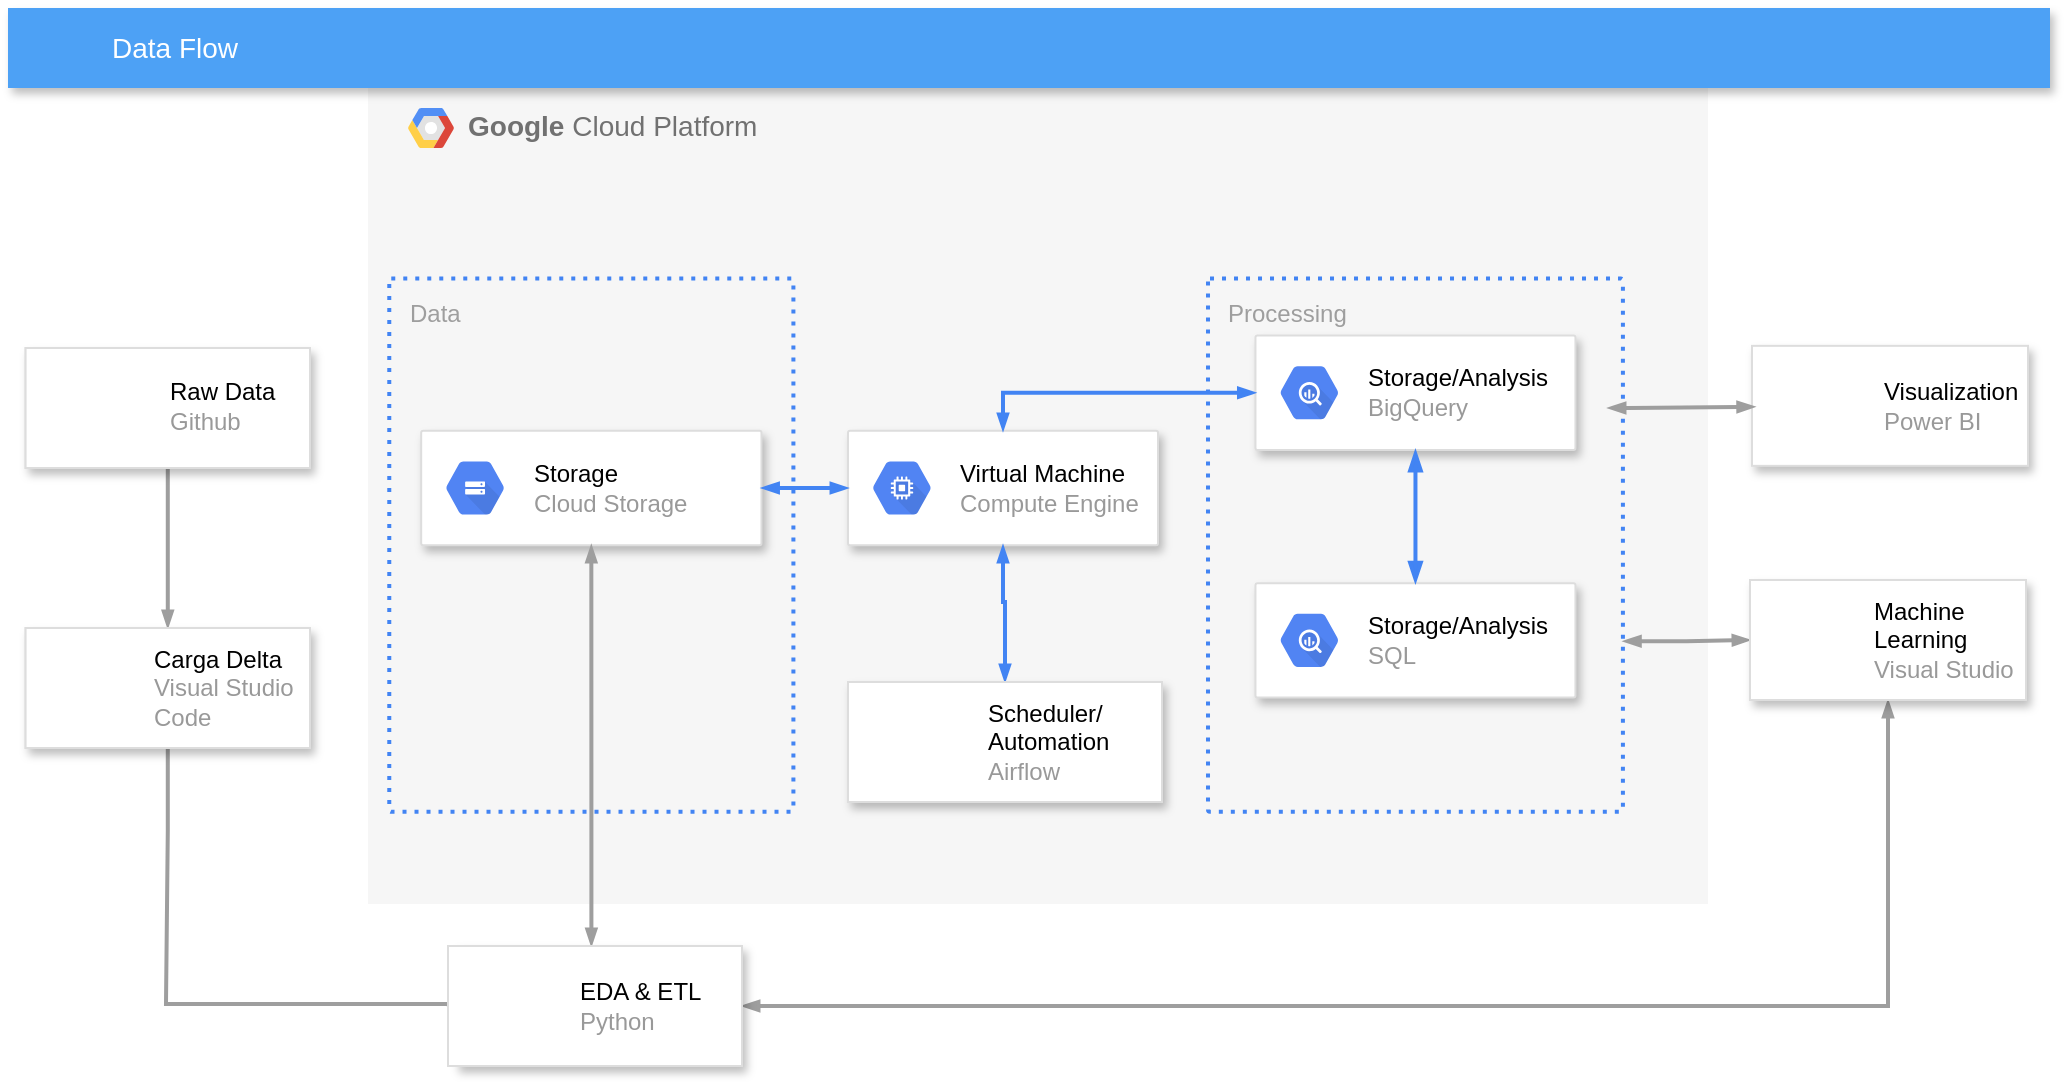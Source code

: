 <mxfile version="20.8.5" type="device"><diagram id="f106602c-feb2-e66a-4537-3a34d633f6aa" name="Page-1"><mxGraphModel dx="1195" dy="658" grid="0" gridSize="10" guides="1" tooltips="1" connect="1" arrows="1" fold="1" page="1" pageScale="1" pageWidth="1169" pageHeight="827" background="none" math="0" shadow="0"><root><mxCell id="0"/><mxCell id="1" parent="0"/><mxCell id="14" value="&lt;b&gt;Google &lt;/b&gt;Cloud Platform" style="fillColor=#F6F6F6;strokeColor=none;shadow=0;gradientColor=none;fontSize=14;align=left;spacing=10;fontColor=#717171;9E9E9E;verticalAlign=top;spacingTop=-4;fontStyle=0;spacingLeft=40;html=1;" parent="1" vertex="1"><mxGeometry x="230" y="100" width="670" height="408" as="geometry"/></mxCell><mxCell id="15" value="" style="shape=mxgraph.gcp2.google_cloud_platform;fillColor=#F6F6F6;strokeColor=none;shadow=0;gradientColor=none;" parent="14" vertex="1"><mxGeometry width="23" height="20" relative="1" as="geometry"><mxPoint x="20" y="10" as="offset"/></mxGeometry></mxCell><mxCell id="679" value="" style="strokeColor=#dddddd;fillColor=#ffffff;shadow=1;strokeWidth=1;rounded=1;absoluteArcSize=1;arcSize=2;fontSize=10;fontColor=#9E9E9E;align=center;html=1;" parent="14" vertex="1"><mxGeometry x="240.0" y="171.429" width="155.0" height="57.143" as="geometry"/></mxCell><mxCell id="680" value="&lt;font color=&quot;#000000&quot;&gt;Virtual Machine&lt;/font&gt;&lt;br&gt;Compute Engine" style="dashed=0;connectable=0;html=1;fillColor=#5184F3;strokeColor=none;shape=mxgraph.gcp2.hexIcon;prIcon=compute_engine;part=1;labelPosition=right;verticalLabelPosition=middle;align=left;verticalAlign=middle;spacingLeft=5;fontColor=#999999;fontSize=12;" parent="679" vertex="1"><mxGeometry y="0.5" width="44" height="39" relative="1" as="geometry"><mxPoint x="5" y="-19.5" as="offset"/></mxGeometry></mxCell><mxCell id="686" value="Processing" style="rounded=1;absoluteArcSize=1;arcSize=2;html=1;strokeColor=#4284F3;gradientColor=none;shadow=0;dashed=1;fontSize=12;fontColor=#9E9E9E;align=left;verticalAlign=top;spacing=10;spacingTop=-4;fillColor=none;dashPattern=1 2;strokeWidth=2;" parent="14" vertex="1"><mxGeometry x="420.005" y="95.238" width="207.455" height="266.667" as="geometry"/></mxCell><mxCell id="684" value="" style="strokeColor=#dddddd;fillColor=#ffffff;shadow=1;strokeWidth=1;rounded=1;absoluteArcSize=1;arcSize=2;fontSize=10;fontColor=#9E9E9E;align=center;html=1;" parent="14" vertex="1"><mxGeometry x="443.73" y="123.81" width="160" height="57.143" as="geometry"/></mxCell><mxCell id="685" value="&lt;font color=&quot;#000000&quot;&gt;Storage/Analysis&lt;/font&gt;&lt;br&gt;BigQuery" style="dashed=0;connectable=0;html=1;fillColor=#5184F3;strokeColor=none;shape=mxgraph.gcp2.hexIcon;prIcon=bigquery;part=1;labelPosition=right;verticalLabelPosition=middle;align=left;verticalAlign=middle;spacingLeft=5;fontColor=#999999;fontSize=12;" parent="684" vertex="1"><mxGeometry y="0.5" width="44" height="39" relative="1" as="geometry"><mxPoint x="5" y="-19.5" as="offset"/></mxGeometry></mxCell><mxCell id="691" style="edgeStyle=orthogonalEdgeStyle;rounded=0;html=1;labelBackgroundColor=none;startFill=1;startSize=4;endArrow=blockThin;endFill=1;endSize=4;jettySize=auto;orthogonalLoop=1;strokeColor=#4284F3;strokeWidth=2;fontSize=12;fontColor=#000000;align=center;dashed=0;startArrow=blockThin;entryX=0.5;entryY=0;entryDx=0;entryDy=0;exitX=0;exitY=0.5;exitDx=0;exitDy=0;" parent="14" source="684" target="679" edge="1"><mxGeometry relative="1" as="geometry"><Array as="points"><mxPoint x="317.71" y="152.381"/></Array></mxGeometry></mxCell><mxCell id="kyaJM73YLGYQY8C2NZSi-706" value="" style="strokeColor=#dddddd;fillColor=#ffffff;shadow=1;strokeWidth=1;rounded=1;absoluteArcSize=1;arcSize=2;fontSize=10;fontColor=#9E9E9E;align=center;html=1;" vertex="1" parent="14"><mxGeometry x="443.73" y="247.619" width="160" height="57.143" as="geometry"/></mxCell><mxCell id="kyaJM73YLGYQY8C2NZSi-707" value="&lt;font color=&quot;#000000&quot;&gt;Storage/Analysis&lt;/font&gt;&lt;br&gt;SQL" style="dashed=0;connectable=0;html=1;fillColor=#5184F3;strokeColor=none;shape=mxgraph.gcp2.hexIcon;prIcon=bigquery;part=1;labelPosition=right;verticalLabelPosition=middle;align=left;verticalAlign=middle;spacingLeft=5;fontColor=#999999;fontSize=12;" vertex="1" parent="kyaJM73YLGYQY8C2NZSi-706"><mxGeometry y="0.5" width="44" height="39" relative="1" as="geometry"><mxPoint x="5" y="-19.5" as="offset"/></mxGeometry></mxCell><mxCell id="653" value="Data" style="rounded=1;absoluteArcSize=1;arcSize=2;html=1;strokeColor=#4284F3;gradientColor=none;shadow=0;dashed=1;fontSize=12;fontColor=#9E9E9E;align=left;verticalAlign=top;spacing=10;spacingTop=-4;fillColor=none;dashPattern=1 2;strokeWidth=2;" parent="14" vertex="1"><mxGeometry x="10.635" y="95.238" width="202.063" height="266.667" as="geometry"/></mxCell><mxCell id="673" value="" style="strokeColor=#dddddd;fillColor=#ffffff;shadow=1;strokeWidth=1;rounded=1;absoluteArcSize=1;arcSize=2;fontSize=10;fontColor=#9E9E9E;align=center;html=1;" parent="14" vertex="1"><mxGeometry x="26.587" y="171.429" width="170.159" height="57.143" as="geometry"/></mxCell><mxCell id="674" value="&lt;font color=&quot;#000000&quot;&gt;Storage&lt;/font&gt;&lt;br&gt;Cloud Storage" style="dashed=0;connectable=0;html=1;fillColor=#5184F3;strokeColor=none;shape=mxgraph.gcp2.hexIcon;prIcon=cloud_storage;part=1;labelPosition=right;verticalLabelPosition=middle;align=left;verticalAlign=middle;spacingLeft=5;fontColor=#999999;fontSize=12;" parent="673" vertex="1"><mxGeometry y="0.5" width="44" height="39" relative="1" as="geometry"><mxPoint x="5" y="-19.5" as="offset"/></mxGeometry></mxCell><mxCell id="689" style="edgeStyle=orthogonalEdgeStyle;rounded=0;html=1;labelBackgroundColor=none;startFill=1;startSize=4;endArrow=blockThin;endFill=1;endSize=4;jettySize=auto;orthogonalLoop=1;strokeColor=#4284F3;strokeWidth=2;fontSize=12;fontColor=#000000;align=center;dashed=0;startArrow=blockThin;" parent="14" source="673" target="679" edge="1"><mxGeometry relative="1" as="geometry"/></mxCell><mxCell id="kyaJM73YLGYQY8C2NZSi-719" style="edgeStyle=orthogonalEdgeStyle;rounded=0;html=1;labelBackgroundColor=none;startFill=1;startSize=4;endArrow=blockThin;endFill=1;endSize=4;jettySize=auto;orthogonalLoop=1;strokeColor=#4284F3;strokeWidth=2;fontSize=12;fontColor=#000000;align=center;dashed=0;startArrow=blockThin;exitX=0.5;exitY=1;exitDx=0;exitDy=0;entryX=0.5;entryY=0;entryDx=0;entryDy=0;" edge="1" parent="14" source="679" target="kyaJM73YLGYQY8C2NZSi-775"><mxGeometry relative="1" as="geometry"><Array as="points"><mxPoint x="318" y="257"/><mxPoint x="319" y="257"/></Array><mxPoint x="436.25" y="323.81" as="sourcePoint"/><mxPoint x="347.5" y="276.19" as="targetPoint"/></mxGeometry></mxCell><mxCell id="kyaJM73YLGYQY8C2NZSi-721" style="edgeStyle=orthogonalEdgeStyle;rounded=0;html=1;labelBackgroundColor=none;startFill=1;endArrow=blockThin;endFill=1;jettySize=auto;orthogonalLoop=1;strokeColor=#4284F3;strokeWidth=2;fontSize=12;fontColor=#000000;align=center;dashed=0;startArrow=blockThin;exitX=0.5;exitY=1;exitDx=0;exitDy=0;entryX=0.5;entryY=0;entryDx=0;entryDy=0;" edge="1" parent="14" source="684" target="kyaJM73YLGYQY8C2NZSi-706"><mxGeometry relative="1" as="geometry"><Array as="points"/><mxPoint x="327.5" y="238.095" as="sourcePoint"/><mxPoint x="327.5" y="285.714" as="targetPoint"/></mxGeometry></mxCell><mxCell id="kyaJM73YLGYQY8C2NZSi-781" value="" style="group" vertex="1" connectable="0" parent="14"><mxGeometry x="240" y="297" width="157" height="60" as="geometry"/></mxCell><mxCell id="kyaJM73YLGYQY8C2NZSi-775" value="" style="whiteSpace=wrap;html=1;shadow=1;fillColor=default;strokeColor=#DDDDDD;rounded=0;" vertex="1" parent="kyaJM73YLGYQY8C2NZSi-781"><mxGeometry width="157" height="60" as="geometry"/></mxCell><mxCell id="kyaJM73YLGYQY8C2NZSi-776" value="Scheduler/ Automation&lt;br&gt;&lt;font color=&quot;#999999&quot;&gt;Airflow&lt;/font&gt;" style="text;strokeColor=none;align=left;fillColor=none;html=1;verticalAlign=middle;whiteSpace=wrap;rounded=0;shadow=0;" vertex="1" parent="kyaJM73YLGYQY8C2NZSi-781"><mxGeometry x="68.448" y="15" width="83.032" height="30" as="geometry"/></mxCell><mxCell id="kyaJM73YLGYQY8C2NZSi-778" value="" style="shape=image;verticalLabelPosition=bottom;labelBackgroundColor=default;verticalAlign=top;aspect=fixed;imageAspect=0;image=https://upload.wikimedia.org/wikipedia/commons/thumb/d/de/AirflowLogo.png/1200px-AirflowLogo.png;" vertex="1" parent="kyaJM73YLGYQY8C2NZSi-781"><mxGeometry x="5" y="19" width="59.51" height="23" as="geometry"/></mxCell><mxCell id="kyaJM73YLGYQY8C2NZSi-791" value="" style="group" vertex="1" connectable="0" parent="14"><mxGeometry x="692" y="128.92" width="157" height="60" as="geometry"/></mxCell><mxCell id="kyaJM73YLGYQY8C2NZSi-792" value="" style="group" vertex="1" connectable="0" parent="kyaJM73YLGYQY8C2NZSi-791"><mxGeometry width="157" height="60" as="geometry"/></mxCell><mxCell id="kyaJM73YLGYQY8C2NZSi-788" value="" style="whiteSpace=wrap;html=1;shadow=1;fillColor=default;strokeColor=#DDDDDD;rounded=0;" vertex="1" parent="kyaJM73YLGYQY8C2NZSi-792"><mxGeometry width="138" height="60" as="geometry"/></mxCell><mxCell id="kyaJM73YLGYQY8C2NZSi-789" value="Visualization&lt;br&gt;&lt;font color=&quot;#999999&quot;&gt;Power BI&lt;/font&gt;" style="text;strokeColor=none;align=left;fillColor=none;html=1;verticalAlign=middle;whiteSpace=wrap;rounded=0;shadow=0;" vertex="1" parent="kyaJM73YLGYQY8C2NZSi-792"><mxGeometry x="64" y="15" width="69.55" height="30" as="geometry"/></mxCell><mxCell id="kyaJM73YLGYQY8C2NZSi-790" value="" style="shape=image;verticalLabelPosition=bottom;labelBackgroundColor=default;verticalAlign=top;aspect=fixed;imageAspect=0;image=https://powerbi.microsoft.com/pictures/shared/social/social-default-image.png;" vertex="1" parent="kyaJM73YLGYQY8C2NZSi-792"><mxGeometry x="3" y="15" width="61" height="32.03" as="geometry"/></mxCell><mxCell id="2" value="Data Flow" style="fillColor=#4DA1F5;strokeColor=none;shadow=1;gradientColor=none;fontSize=14;align=left;spacingLeft=50;fontColor=#ffffff;html=1;" parent="1" vertex="1"><mxGeometry x="50" y="60" width="1021" height="40" as="geometry"/></mxCell><mxCell id="kyaJM73YLGYQY8C2NZSi-693" style="edgeStyle=orthogonalEdgeStyle;rounded=0;html=1;labelBackgroundColor=none;startFill=1;startSize=4;endArrow=blockThin;endFill=1;endSize=4;jettySize=auto;orthogonalLoop=1;strokeColor=#9E9E9E;strokeWidth=2;fontSize=12;fontColor=#000000;align=center;dashed=0;startArrow=blockThin;entryX=0.01;entryY=0.508;entryDx=0;entryDy=0;entryPerimeter=0;" edge="1" parent="1" target="kyaJM73YLGYQY8C2NZSi-788"><mxGeometry relative="1" as="geometry"><Array as="points"><mxPoint x="860" y="260"/></Array><mxPoint x="850" y="260" as="sourcePoint"/><mxPoint x="920.0" y="260" as="targetPoint"/></mxGeometry></mxCell><mxCell id="kyaJM73YLGYQY8C2NZSi-728" style="edgeStyle=orthogonalEdgeStyle;rounded=0;html=1;labelBackgroundColor=none;startFill=1;startSize=4;endArrow=blockThin;endFill=1;endSize=4;jettySize=auto;orthogonalLoop=1;strokeColor=#9E9E9E;strokeWidth=2;fontSize=12;fontColor=#000000;align=center;dashed=0;startArrow=blockThin;exitX=1.001;exitY=0.68;exitDx=0;exitDy=0;exitPerimeter=0;" edge="1" parent="1" source="686" target="kyaJM73YLGYQY8C2NZSi-784"><mxGeometry relative="1" as="geometry"><Array as="points"/><mxPoint x="860" y="270" as="sourcePoint"/><mxPoint x="920.0" y="376.0" as="targetPoint"/></mxGeometry></mxCell><mxCell id="kyaJM73YLGYQY8C2NZSi-732" style="edgeStyle=orthogonalEdgeStyle;rounded=0;html=1;labelBackgroundColor=none;startFill=1;startSize=4;endArrow=blockThin;endFill=1;endSize=4;jettySize=auto;orthogonalLoop=1;strokeColor=#9E9E9E;strokeWidth=2;fontSize=12;fontColor=#000000;align=center;dashed=0;startArrow=blockThin;entryX=1;entryY=0.5;entryDx=0;entryDy=0;exitX=0.5;exitY=1;exitDx=0;exitDy=0;" edge="1" parent="1" source="kyaJM73YLGYQY8C2NZSi-784" target="kyaJM73YLGYQY8C2NZSi-768"><mxGeometry relative="1" as="geometry"><Array as="points"><mxPoint x="990" y="559"/></Array><mxPoint x="999.94" y="406.0" as="sourcePoint"/><mxPoint x="412.27" y="550" as="targetPoint"/></mxGeometry></mxCell><mxCell id="kyaJM73YLGYQY8C2NZSi-731" style="edgeStyle=orthogonalEdgeStyle;rounded=0;html=1;labelBackgroundColor=none;startFill=1;startSize=4;endArrow=blockThin;endFill=1;endSize=4;jettySize=auto;orthogonalLoop=1;strokeColor=#9E9E9E;strokeWidth=2;fontSize=12;fontColor=#000000;align=center;dashed=0;startArrow=blockThin;exitX=0.5;exitY=1;exitDx=0;exitDy=0;" edge="1" parent="1" source="673" target="kyaJM73YLGYQY8C2NZSi-768"><mxGeometry relative="1" as="geometry"><Array as="points"><mxPoint x="342" y="460"/><mxPoint x="342" y="460"/></Array><mxPoint x="308" y="400" as="sourcePoint"/><mxPoint x="342" y="515" as="targetPoint"/></mxGeometry></mxCell><mxCell id="kyaJM73YLGYQY8C2NZSi-740" style="edgeStyle=orthogonalEdgeStyle;rounded=0;html=1;labelBackgroundColor=none;startFill=0;startSize=4;endArrow=blockThin;endFill=1;endSize=4;jettySize=auto;orthogonalLoop=1;strokeColor=#9E9E9E;strokeWidth=2;fontSize=12;fontColor=#000000;align=center;dashed=0;startArrow=none;exitX=0.5;exitY=1;exitDx=0;exitDy=0;entryX=0.5;entryY=0;entryDx=0;entryDy=0;" edge="1" parent="1" source="kyaJM73YLGYQY8C2NZSi-746" target="kyaJM73YLGYQY8C2NZSi-755"><mxGeometry relative="1" as="geometry"><Array as="points"/><mxPoint x="130.295" y="290" as="sourcePoint"/><mxPoint x="132" y="337" as="targetPoint"/></mxGeometry></mxCell><mxCell id="kyaJM73YLGYQY8C2NZSi-741" style="edgeStyle=orthogonalEdgeStyle;rounded=0;html=1;labelBackgroundColor=none;startFill=0;startSize=4;endArrow=blockThin;endFill=1;endSize=4;jettySize=auto;orthogonalLoop=1;strokeColor=#9E9E9E;strokeWidth=2;fontSize=12;fontColor=#000000;align=center;dashed=0;startArrow=none;entryX=0;entryY=0.5;entryDx=0;entryDy=0;exitX=0.5;exitY=1;exitDx=0;exitDy=0;" edge="1" parent="1" source="kyaJM73YLGYQY8C2NZSi-755" target="kyaJM73YLGYQY8C2NZSi-768"><mxGeometry relative="1" as="geometry"><Array as="points"><mxPoint x="130" y="471"/><mxPoint x="129" y="471"/><mxPoint x="129" y="558"/><mxPoint x="273" y="558"/></Array><mxPoint x="146" y="442" as="sourcePoint"/><mxPoint x="272.331" y="558.16" as="targetPoint"/></mxGeometry></mxCell><mxCell id="kyaJM73YLGYQY8C2NZSi-749" value="" style="group;whiteSpace=wrap;html=1;fillColor=default;strokeColor=#DDDDDD;shadow=1;rounded=0;" vertex="1" connectable="0" parent="1"><mxGeometry x="58.79" y="230" width="142.21" height="60" as="geometry"/></mxCell><mxCell id="kyaJM73YLGYQY8C2NZSi-746" value="" style="whiteSpace=wrap;html=1;shadow=0;fillColor=default;strokeColor=#DDDDDD;rounded=0;" vertex="1" parent="kyaJM73YLGYQY8C2NZSi-749"><mxGeometry width="142.21" height="60" as="geometry"/></mxCell><mxCell id="kyaJM73YLGYQY8C2NZSi-742" value="" style="shape=image;verticalLabelPosition=bottom;labelBackgroundColor=default;verticalAlign=top;aspect=fixed;imageAspect=0;image=https://lthub.ubc.ca/files/2021/06/GitHub-Logo.png;" vertex="1" parent="kyaJM73YLGYQY8C2NZSi-749"><mxGeometry x="14.21" y="15" width="49.4" height="27.83" as="geometry"/></mxCell><mxCell id="kyaJM73YLGYQY8C2NZSi-747" value="&lt;font style=&quot;border-color: var(--border-color);&quot; color=&quot;#000000&quot;&gt;Raw Data&lt;/font&gt;&lt;br style=&quot;border-color: var(--border-color); color: rgb(153, 153, 153);&quot;&gt;&lt;font color=&quot;#999999&quot;&gt;Github&lt;/font&gt;" style="text;strokeColor=none;align=left;fillColor=none;html=1;verticalAlign=middle;whiteSpace=wrap;rounded=0;shadow=0;container=0;" vertex="1" parent="kyaJM73YLGYQY8C2NZSi-749"><mxGeometry x="70.0" y="13.92" width="60" height="30" as="geometry"/></mxCell><mxCell id="kyaJM73YLGYQY8C2NZSi-754" value="" style="group;whiteSpace=wrap;html=1;fillColor=default;strokeColor=#DDDDDD;shadow=1;rounded=0;" vertex="1" connectable="0" parent="1"><mxGeometry x="58.79" y="370" width="142.21" height="60" as="geometry"/></mxCell><mxCell id="kyaJM73YLGYQY8C2NZSi-762" value="" style="group" vertex="1" connectable="0" parent="kyaJM73YLGYQY8C2NZSi-754"><mxGeometry width="142.21" height="60" as="geometry"/></mxCell><mxCell id="kyaJM73YLGYQY8C2NZSi-755" value="" style="whiteSpace=wrap;html=1;shadow=0;fillColor=default;strokeColor=#DDDDDD;rounded=0;" vertex="1" parent="kyaJM73YLGYQY8C2NZSi-762"><mxGeometry width="142.21" height="60" as="geometry"/></mxCell><mxCell id="kyaJM73YLGYQY8C2NZSi-757" value="&lt;font style=&quot;border-color: var(--border-color);&quot; color=&quot;#000000&quot;&gt;Carga Delta&lt;/font&gt;&lt;br style=&quot;border-color: var(--border-color); color: rgb(153, 153, 153);&quot;&gt;&lt;font color=&quot;#999999&quot;&gt;Visual Studio&lt;/font&gt;&lt;br style=&quot;border-color: var(--border-color); color: rgb(153, 153, 153);&quot;&gt;&lt;span style=&quot;color: rgb(153, 153, 153); background-color: rgb(255, 255, 255);&quot;&gt;Code&lt;/span&gt;" style="text;strokeColor=none;align=left;fillColor=none;html=1;verticalAlign=middle;whiteSpace=wrap;rounded=0;shadow=0;" vertex="1" parent="kyaJM73YLGYQY8C2NZSi-762"><mxGeometry x="62" y="15" width="75.21" height="30" as="geometry"/></mxCell><mxCell id="kyaJM73YLGYQY8C2NZSi-761" value="" style="shape=image;verticalLabelPosition=bottom;labelBackgroundColor=default;verticalAlign=top;aspect=fixed;imageAspect=0;image=https://es.wizcase.com/wp-content/uploads/2022/02/en-visual-studio-code-logo.jpg;" vertex="1" parent="kyaJM73YLGYQY8C2NZSi-762"><mxGeometry x="4.0" y="3" width="54" height="54" as="geometry"/></mxCell><mxCell id="kyaJM73YLGYQY8C2NZSi-766" value="" style="group;whiteSpace=wrap;html=1;fillColor=default;strokeColor=#DDDDDD;shadow=1;rounded=0;" vertex="1" connectable="0" parent="1"><mxGeometry x="274" y="529" width="143" height="60" as="geometry"/></mxCell><mxCell id="kyaJM73YLGYQY8C2NZSi-772" value="" style="group" vertex="1" connectable="0" parent="kyaJM73YLGYQY8C2NZSi-766"><mxGeometry x="-4" width="147" height="60" as="geometry"/></mxCell><mxCell id="kyaJM73YLGYQY8C2NZSi-768" value="" style="whiteSpace=wrap;html=1;shadow=0;fillColor=default;strokeColor=#DDDDDD;rounded=0;" vertex="1" parent="kyaJM73YLGYQY8C2NZSi-772"><mxGeometry width="147" height="60" as="geometry"/></mxCell><mxCell id="kyaJM73YLGYQY8C2NZSi-769" value="EDA &amp;amp; ETL&lt;br&gt;&lt;font color=&quot;#999999&quot;&gt;Python&lt;/font&gt;" style="text;strokeColor=none;align=left;fillColor=none;html=1;verticalAlign=middle;whiteSpace=wrap;rounded=0;shadow=0;" vertex="1" parent="kyaJM73YLGYQY8C2NZSi-772"><mxGeometry x="64.088" y="15" width="77.743" height="30" as="geometry"/></mxCell><mxCell id="kyaJM73YLGYQY8C2NZSi-771" value="" style="shape=image;verticalLabelPosition=bottom;labelBackgroundColor=default;verticalAlign=top;aspect=fixed;imageAspect=0;image=https://upload.wikimedia.org/wikipedia/commons/thumb/c/c3/Python-logo-notext.svg/1200px-Python-logo-notext.svg.png;" vertex="1" parent="kyaJM73YLGYQY8C2NZSi-772"><mxGeometry x="11.308" y="9.5" width="37.45" height="41" as="geometry"/></mxCell><mxCell id="kyaJM73YLGYQY8C2NZSi-783" value="" style="group;shadow=1;" vertex="1" connectable="0" parent="1"><mxGeometry x="921" y="346" width="138" height="60" as="geometry"/></mxCell><mxCell id="kyaJM73YLGYQY8C2NZSi-795" value="" style="group" vertex="1" connectable="0" parent="kyaJM73YLGYQY8C2NZSi-783"><mxGeometry width="138" height="60" as="geometry"/></mxCell><mxCell id="kyaJM73YLGYQY8C2NZSi-784" value="" style="whiteSpace=wrap;html=1;shadow=1;fillColor=default;strokeColor=#DDDDDD;rounded=0;" vertex="1" parent="kyaJM73YLGYQY8C2NZSi-795"><mxGeometry width="138" height="60" as="geometry"/></mxCell><mxCell id="kyaJM73YLGYQY8C2NZSi-785" value="Machine Learning&lt;br&gt;&lt;font color=&quot;#999999&quot;&gt;Visual Studio&lt;/font&gt;" style="text;strokeColor=none;align=left;fillColor=none;html=1;verticalAlign=middle;whiteSpace=wrap;rounded=0;shadow=0;" vertex="1" parent="kyaJM73YLGYQY8C2NZSi-795"><mxGeometry x="60.165" y="15" width="72.983" height="30" as="geometry"/></mxCell><mxCell id="kyaJM73YLGYQY8C2NZSi-794" value="" style="shape=image;verticalLabelPosition=bottom;labelBackgroundColor=default;verticalAlign=top;aspect=fixed;imageAspect=0;image=https://upload.wikimedia.org/wikipedia/commons/thumb/0/05/Scikit_learn_logo_small.svg/1200px-Scikit_learn_logo_small.svg.png;" vertex="1" parent="kyaJM73YLGYQY8C2NZSi-795"><mxGeometry x="9" y="16.77" width="49.14" height="26.46" as="geometry"/></mxCell></root></mxGraphModel></diagram></mxfile>